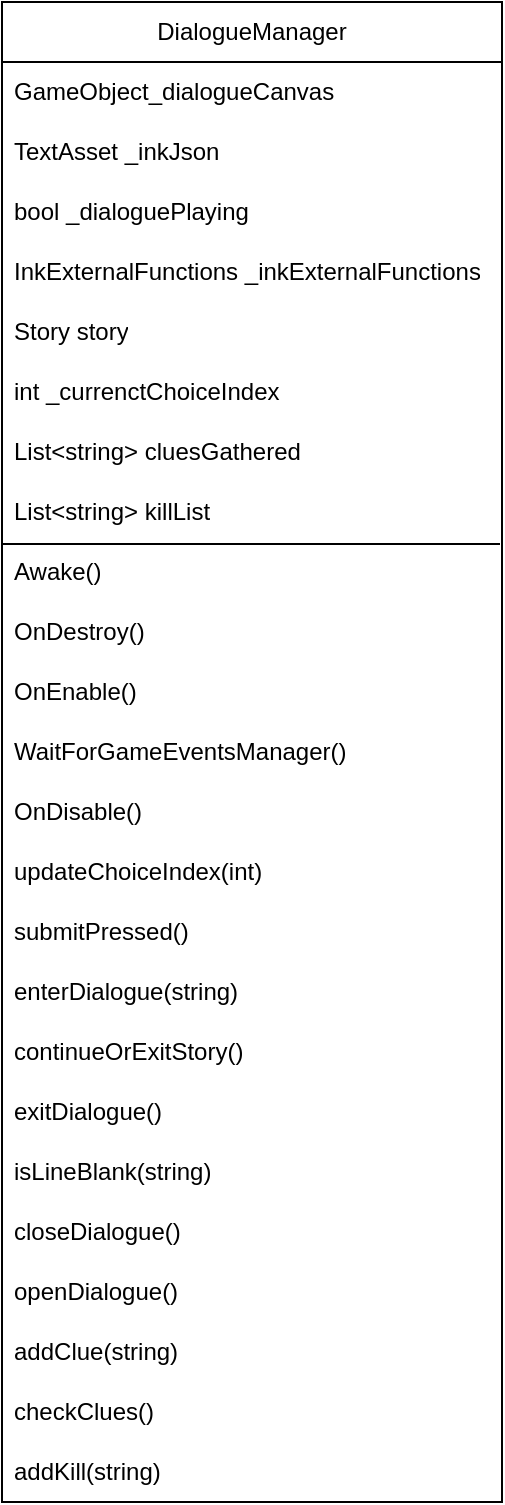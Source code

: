 <mxfile version="26.2.10">
  <diagram name="Page-1" id="Bmy2_Y71hIS1dZY2UfG9">
    <mxGraphModel dx="1117" dy="1030" grid="1" gridSize="10" guides="1" tooltips="1" connect="1" arrows="1" fold="1" page="1" pageScale="1" pageWidth="850" pageHeight="1100" math="0" shadow="0">
      <root>
        <mxCell id="0" />
        <mxCell id="1" parent="0" />
        <mxCell id="HQkmdj9PWPoH6u8T7vXZ-1" value="DialogueManager" style="swimlane;fontStyle=0;childLayout=stackLayout;horizontal=1;startSize=30;horizontalStack=0;resizeParent=1;resizeParentMax=0;resizeLast=0;collapsible=1;marginBottom=0;whiteSpace=wrap;html=1;" vertex="1" parent="1">
          <mxGeometry x="200" y="240" width="250" height="750" as="geometry" />
        </mxCell>
        <mxCell id="HQkmdj9PWPoH6u8T7vXZ-2" value="GameObject_dialogueCanvas" style="text;strokeColor=none;fillColor=none;align=left;verticalAlign=middle;spacingLeft=4;spacingRight=4;overflow=hidden;points=[[0,0.5],[1,0.5]];portConstraint=eastwest;rotatable=0;whiteSpace=wrap;html=1;" vertex="1" parent="HQkmdj9PWPoH6u8T7vXZ-1">
          <mxGeometry y="30" width="250" height="30" as="geometry" />
        </mxCell>
        <mxCell id="HQkmdj9PWPoH6u8T7vXZ-3" value="TextAsset _inkJson" style="text;strokeColor=none;fillColor=none;align=left;verticalAlign=middle;spacingLeft=4;spacingRight=4;overflow=hidden;points=[[0,0.5],[1,0.5]];portConstraint=eastwest;rotatable=0;whiteSpace=wrap;html=1;" vertex="1" parent="HQkmdj9PWPoH6u8T7vXZ-1">
          <mxGeometry y="60" width="250" height="30" as="geometry" />
        </mxCell>
        <mxCell id="HQkmdj9PWPoH6u8T7vXZ-4" value="bool _dialoguePlaying" style="text;strokeColor=none;fillColor=none;align=left;verticalAlign=middle;spacingLeft=4;spacingRight=4;overflow=hidden;points=[[0,0.5],[1,0.5]];portConstraint=eastwest;rotatable=0;whiteSpace=wrap;html=1;" vertex="1" parent="HQkmdj9PWPoH6u8T7vXZ-1">
          <mxGeometry y="90" width="250" height="30" as="geometry" />
        </mxCell>
        <mxCell id="HQkmdj9PWPoH6u8T7vXZ-5" value="InkExternalFunctions _inkExternalFunctions" style="text;strokeColor=none;fillColor=none;align=left;verticalAlign=middle;spacingLeft=4;spacingRight=4;overflow=hidden;points=[[0,0.5],[1,0.5]];portConstraint=eastwest;rotatable=0;whiteSpace=wrap;html=1;" vertex="1" parent="HQkmdj9PWPoH6u8T7vXZ-1">
          <mxGeometry y="120" width="250" height="30" as="geometry" />
        </mxCell>
        <mxCell id="HQkmdj9PWPoH6u8T7vXZ-6" value="Story story" style="text;strokeColor=none;fillColor=none;align=left;verticalAlign=middle;spacingLeft=4;spacingRight=4;overflow=hidden;points=[[0,0.5],[1,0.5]];portConstraint=eastwest;rotatable=0;whiteSpace=wrap;html=1;" vertex="1" parent="HQkmdj9PWPoH6u8T7vXZ-1">
          <mxGeometry y="150" width="250" height="30" as="geometry" />
        </mxCell>
        <mxCell id="HQkmdj9PWPoH6u8T7vXZ-9" value="int _currenctChoiceIndex" style="text;strokeColor=none;fillColor=none;align=left;verticalAlign=middle;spacingLeft=4;spacingRight=4;overflow=hidden;points=[[0,0.5],[1,0.5]];portConstraint=eastwest;rotatable=0;whiteSpace=wrap;html=1;" vertex="1" parent="HQkmdj9PWPoH6u8T7vXZ-1">
          <mxGeometry y="180" width="250" height="30" as="geometry" />
        </mxCell>
        <mxCell id="HQkmdj9PWPoH6u8T7vXZ-10" value="List&amp;lt;string&amp;gt; cluesGathered" style="text;strokeColor=none;fillColor=none;align=left;verticalAlign=middle;spacingLeft=4;spacingRight=4;overflow=hidden;points=[[0,0.5],[1,0.5]];portConstraint=eastwest;rotatable=0;whiteSpace=wrap;html=1;" vertex="1" parent="HQkmdj9PWPoH6u8T7vXZ-1">
          <mxGeometry y="210" width="250" height="30" as="geometry" />
        </mxCell>
        <mxCell id="HQkmdj9PWPoH6u8T7vXZ-11" value="List&amp;lt;string&amp;gt; killList" style="text;strokeColor=none;fillColor=none;align=left;verticalAlign=middle;spacingLeft=4;spacingRight=4;overflow=hidden;points=[[0,0.5],[1,0.5]];portConstraint=eastwest;rotatable=0;whiteSpace=wrap;html=1;" vertex="1" parent="HQkmdj9PWPoH6u8T7vXZ-1">
          <mxGeometry y="240" width="250" height="30" as="geometry" />
        </mxCell>
        <mxCell id="HQkmdj9PWPoH6u8T7vXZ-12" value="Awake()" style="text;strokeColor=none;fillColor=none;align=left;verticalAlign=middle;spacingLeft=4;spacingRight=4;overflow=hidden;points=[[0,0.5],[1,0.5]];portConstraint=eastwest;rotatable=0;whiteSpace=wrap;html=1;" vertex="1" parent="HQkmdj9PWPoH6u8T7vXZ-1">
          <mxGeometry y="270" width="250" height="30" as="geometry" />
        </mxCell>
        <mxCell id="HQkmdj9PWPoH6u8T7vXZ-13" value="" style="endArrow=none;html=1;rounded=0;exitX=0;exitY=0.033;exitDx=0;exitDy=0;exitPerimeter=0;entryX=0.996;entryY=0.033;entryDx=0;entryDy=0;entryPerimeter=0;" edge="1" parent="HQkmdj9PWPoH6u8T7vXZ-1" source="HQkmdj9PWPoH6u8T7vXZ-12" target="HQkmdj9PWPoH6u8T7vXZ-12">
          <mxGeometry width="50" height="50" relative="1" as="geometry">
            <mxPoint x="120" y="250" as="sourcePoint" />
            <mxPoint x="170" y="200" as="targetPoint" />
          </mxGeometry>
        </mxCell>
        <mxCell id="HQkmdj9PWPoH6u8T7vXZ-14" value="OnDestroy()" style="text;strokeColor=none;fillColor=none;align=left;verticalAlign=middle;spacingLeft=4;spacingRight=4;overflow=hidden;points=[[0,0.5],[1,0.5]];portConstraint=eastwest;rotatable=0;whiteSpace=wrap;html=1;" vertex="1" parent="HQkmdj9PWPoH6u8T7vXZ-1">
          <mxGeometry y="300" width="250" height="30" as="geometry" />
        </mxCell>
        <mxCell id="HQkmdj9PWPoH6u8T7vXZ-15" value="OnEnable()" style="text;strokeColor=none;fillColor=none;align=left;verticalAlign=middle;spacingLeft=4;spacingRight=4;overflow=hidden;points=[[0,0.5],[1,0.5]];portConstraint=eastwest;rotatable=0;whiteSpace=wrap;html=1;" vertex="1" parent="HQkmdj9PWPoH6u8T7vXZ-1">
          <mxGeometry y="330" width="250" height="30" as="geometry" />
        </mxCell>
        <mxCell id="HQkmdj9PWPoH6u8T7vXZ-16" value="WaitForGameEventsManager()" style="text;strokeColor=none;fillColor=none;align=left;verticalAlign=middle;spacingLeft=4;spacingRight=4;overflow=hidden;points=[[0,0.5],[1,0.5]];portConstraint=eastwest;rotatable=0;whiteSpace=wrap;html=1;" vertex="1" parent="HQkmdj9PWPoH6u8T7vXZ-1">
          <mxGeometry y="360" width="250" height="30" as="geometry" />
        </mxCell>
        <mxCell id="HQkmdj9PWPoH6u8T7vXZ-17" value="OnDisable()" style="text;strokeColor=none;fillColor=none;align=left;verticalAlign=middle;spacingLeft=4;spacingRight=4;overflow=hidden;points=[[0,0.5],[1,0.5]];portConstraint=eastwest;rotatable=0;whiteSpace=wrap;html=1;" vertex="1" parent="HQkmdj9PWPoH6u8T7vXZ-1">
          <mxGeometry y="390" width="250" height="30" as="geometry" />
        </mxCell>
        <mxCell id="HQkmdj9PWPoH6u8T7vXZ-18" value="updateChoiceIndex(int)" style="text;strokeColor=none;fillColor=none;align=left;verticalAlign=middle;spacingLeft=4;spacingRight=4;overflow=hidden;points=[[0,0.5],[1,0.5]];portConstraint=eastwest;rotatable=0;whiteSpace=wrap;html=1;" vertex="1" parent="HQkmdj9PWPoH6u8T7vXZ-1">
          <mxGeometry y="420" width="250" height="30" as="geometry" />
        </mxCell>
        <mxCell id="HQkmdj9PWPoH6u8T7vXZ-19" value="submitPressed()" style="text;strokeColor=none;fillColor=none;align=left;verticalAlign=middle;spacingLeft=4;spacingRight=4;overflow=hidden;points=[[0,0.5],[1,0.5]];portConstraint=eastwest;rotatable=0;whiteSpace=wrap;html=1;" vertex="1" parent="HQkmdj9PWPoH6u8T7vXZ-1">
          <mxGeometry y="450" width="250" height="30" as="geometry" />
        </mxCell>
        <mxCell id="HQkmdj9PWPoH6u8T7vXZ-20" value="enterDialogue(string)" style="text;strokeColor=none;fillColor=none;align=left;verticalAlign=middle;spacingLeft=4;spacingRight=4;overflow=hidden;points=[[0,0.5],[1,0.5]];portConstraint=eastwest;rotatable=0;whiteSpace=wrap;html=1;" vertex="1" parent="HQkmdj9PWPoH6u8T7vXZ-1">
          <mxGeometry y="480" width="250" height="30" as="geometry" />
        </mxCell>
        <mxCell id="HQkmdj9PWPoH6u8T7vXZ-21" value="continueOrExitStory()" style="text;strokeColor=none;fillColor=none;align=left;verticalAlign=middle;spacingLeft=4;spacingRight=4;overflow=hidden;points=[[0,0.5],[1,0.5]];portConstraint=eastwest;rotatable=0;whiteSpace=wrap;html=1;" vertex="1" parent="HQkmdj9PWPoH6u8T7vXZ-1">
          <mxGeometry y="510" width="250" height="30" as="geometry" />
        </mxCell>
        <mxCell id="HQkmdj9PWPoH6u8T7vXZ-22" value="exitDialogue()" style="text;strokeColor=none;fillColor=none;align=left;verticalAlign=middle;spacingLeft=4;spacingRight=4;overflow=hidden;points=[[0,0.5],[1,0.5]];portConstraint=eastwest;rotatable=0;whiteSpace=wrap;html=1;" vertex="1" parent="HQkmdj9PWPoH6u8T7vXZ-1">
          <mxGeometry y="540" width="250" height="30" as="geometry" />
        </mxCell>
        <mxCell id="HQkmdj9PWPoH6u8T7vXZ-23" value="isLineBlank(string)" style="text;strokeColor=none;fillColor=none;align=left;verticalAlign=middle;spacingLeft=4;spacingRight=4;overflow=hidden;points=[[0,0.5],[1,0.5]];portConstraint=eastwest;rotatable=0;whiteSpace=wrap;html=1;" vertex="1" parent="HQkmdj9PWPoH6u8T7vXZ-1">
          <mxGeometry y="570" width="250" height="30" as="geometry" />
        </mxCell>
        <mxCell id="HQkmdj9PWPoH6u8T7vXZ-24" value="closeDialogue()" style="text;strokeColor=none;fillColor=none;align=left;verticalAlign=middle;spacingLeft=4;spacingRight=4;overflow=hidden;points=[[0,0.5],[1,0.5]];portConstraint=eastwest;rotatable=0;whiteSpace=wrap;html=1;" vertex="1" parent="HQkmdj9PWPoH6u8T7vXZ-1">
          <mxGeometry y="600" width="250" height="30" as="geometry" />
        </mxCell>
        <mxCell id="HQkmdj9PWPoH6u8T7vXZ-25" value="openDialogue()" style="text;strokeColor=none;fillColor=none;align=left;verticalAlign=middle;spacingLeft=4;spacingRight=4;overflow=hidden;points=[[0,0.5],[1,0.5]];portConstraint=eastwest;rotatable=0;whiteSpace=wrap;html=1;" vertex="1" parent="HQkmdj9PWPoH6u8T7vXZ-1">
          <mxGeometry y="630" width="250" height="30" as="geometry" />
        </mxCell>
        <mxCell id="HQkmdj9PWPoH6u8T7vXZ-26" value="addClue(string)" style="text;strokeColor=none;fillColor=none;align=left;verticalAlign=middle;spacingLeft=4;spacingRight=4;overflow=hidden;points=[[0,0.5],[1,0.5]];portConstraint=eastwest;rotatable=0;whiteSpace=wrap;html=1;" vertex="1" parent="HQkmdj9PWPoH6u8T7vXZ-1">
          <mxGeometry y="660" width="250" height="30" as="geometry" />
        </mxCell>
        <mxCell id="HQkmdj9PWPoH6u8T7vXZ-27" value="checkClues()" style="text;strokeColor=none;fillColor=none;align=left;verticalAlign=middle;spacingLeft=4;spacingRight=4;overflow=hidden;points=[[0,0.5],[1,0.5]];portConstraint=eastwest;rotatable=0;whiteSpace=wrap;html=1;" vertex="1" parent="HQkmdj9PWPoH6u8T7vXZ-1">
          <mxGeometry y="690" width="250" height="30" as="geometry" />
        </mxCell>
        <mxCell id="HQkmdj9PWPoH6u8T7vXZ-28" value="addKill(string)" style="text;strokeColor=none;fillColor=none;align=left;verticalAlign=middle;spacingLeft=4;spacingRight=4;overflow=hidden;points=[[0,0.5],[1,0.5]];portConstraint=eastwest;rotatable=0;whiteSpace=wrap;html=1;" vertex="1" parent="HQkmdj9PWPoH6u8T7vXZ-1">
          <mxGeometry y="720" width="250" height="30" as="geometry" />
        </mxCell>
      </root>
    </mxGraphModel>
  </diagram>
</mxfile>
